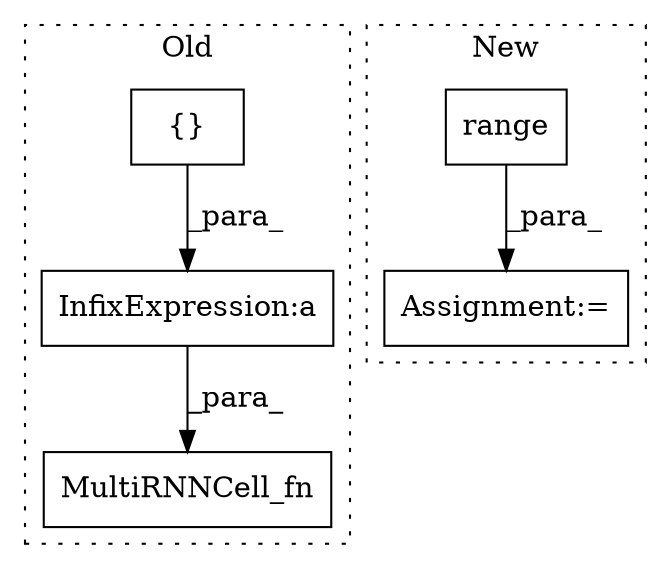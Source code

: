 digraph G {
subgraph cluster0 {
1 [label="MultiRNNCell_fn" a="32" s="71013,71062" l="16,1" shape="box"];
3 [label="InfixExpression:a" a="27" s="71052" l="3" shape="box"];
4 [label="{}" a="4" s="71038,71051" l="1,1" shape="box"];
label = "Old";
style="dotted";
}
subgraph cluster1 {
2 [label="range" a="32" s="72179,72192" l="6,1" shape="box"];
5 [label="Assignment:=" a="7" s="72172" l="30" shape="box"];
label = "New";
style="dotted";
}
2 -> 5 [label="_para_"];
3 -> 1 [label="_para_"];
4 -> 3 [label="_para_"];
}